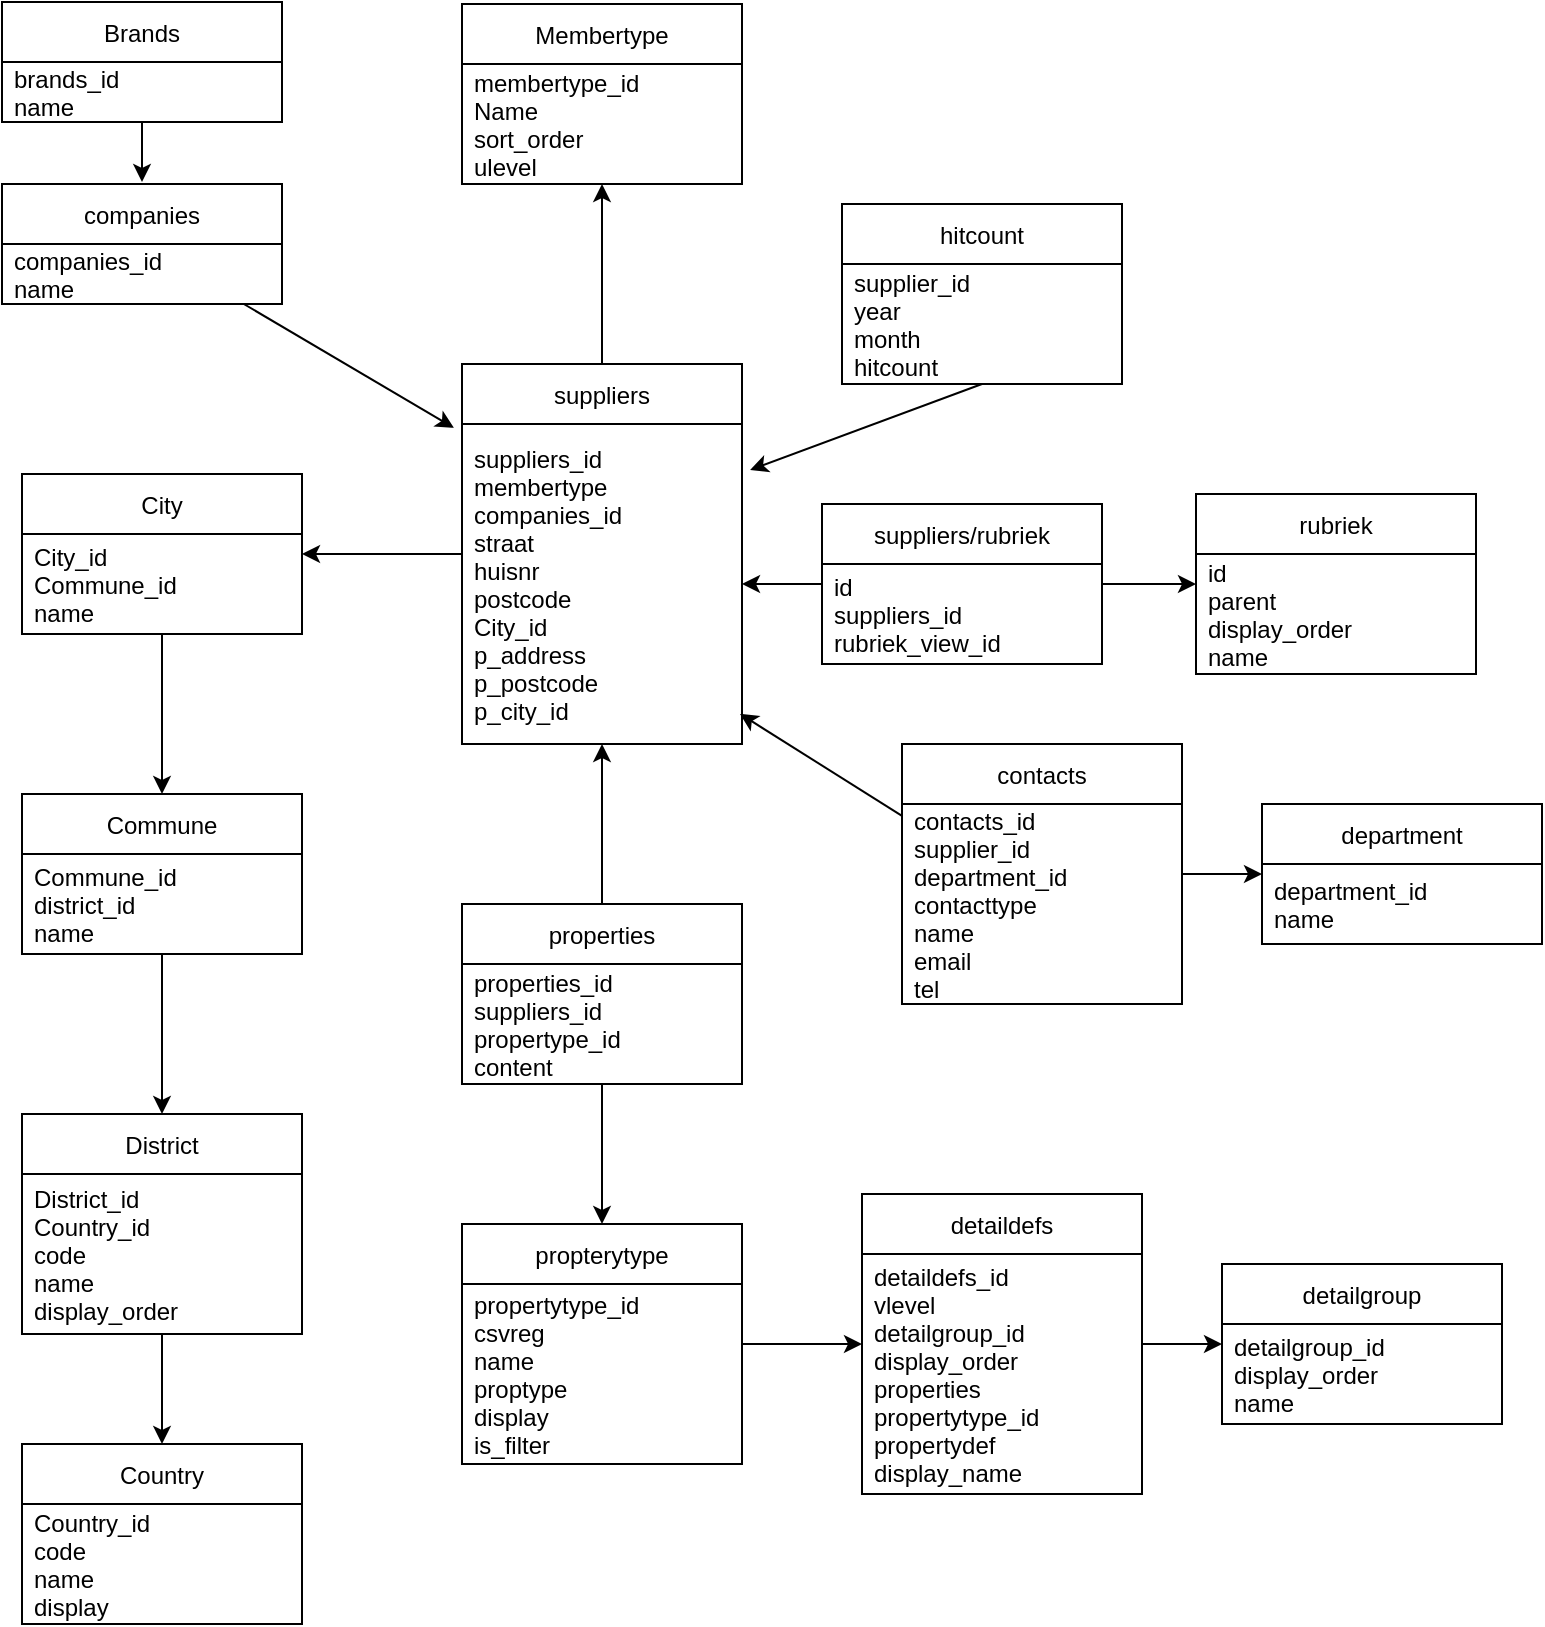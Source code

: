 <mxfile>
    <diagram id="MTHS6DNuq73N3a9GpVNP" name="Page-1">
        <mxGraphModel dx="1394" dy="782" grid="1" gridSize="10" guides="1" tooltips="1" connect="1" arrows="1" fold="1" page="1" pageScale="1" pageWidth="827" pageHeight="1169" math="0" shadow="0">
            <root>
                <mxCell id="0"/>
                <mxCell id="1" parent="0"/>
                <mxCell id="38" value="" style="edgeStyle=none;html=1;" parent="1" source="32" target="36" edge="1">
                    <mxGeometry relative="1" as="geometry"/>
                </mxCell>
                <mxCell id="49" value="" style="edgeStyle=none;html=1;" parent="1" source="32" target="47" edge="1">
                    <mxGeometry relative="1" as="geometry"/>
                </mxCell>
                <mxCell id="32" value="suppliers" style="swimlane;fontStyle=0;childLayout=stackLayout;horizontal=1;startSize=30;horizontalStack=0;resizeParent=1;resizeParentMax=0;resizeLast=0;collapsible=1;marginBottom=0;" parent="1" vertex="1">
                    <mxGeometry x="320" y="181" width="140" height="190" as="geometry"/>
                </mxCell>
                <mxCell id="33" value="suppliers_id&#10;membertype&#10;companies_id&#10;straat&#10;huisnr&#10;postcode&#10;City_id&#10;p_address&#10;p_postcode&#10;p_city_id" style="text;strokeColor=none;fillColor=none;align=left;verticalAlign=middle;spacingLeft=4;spacingRight=4;overflow=hidden;points=[[0,0.5],[1,0.5]];portConstraint=eastwest;rotatable=0;" parent="32" vertex="1">
                    <mxGeometry y="30" width="140" height="160" as="geometry"/>
                </mxCell>
                <mxCell id="36" value="Membertype" style="swimlane;fontStyle=0;childLayout=stackLayout;horizontal=1;startSize=30;horizontalStack=0;resizeParent=1;resizeParentMax=0;resizeLast=0;collapsible=1;marginBottom=0;" parent="1" vertex="1">
                    <mxGeometry x="320" y="1" width="140" height="90" as="geometry"/>
                </mxCell>
                <mxCell id="37" value="membertype_id&#10;Name&#10;sort_order&#10;ulevel" style="text;strokeColor=none;fillColor=none;align=left;verticalAlign=middle;spacingLeft=4;spacingRight=4;overflow=hidden;points=[[0,0.5],[1,0.5]];portConstraint=eastwest;rotatable=0;" parent="36" vertex="1">
                    <mxGeometry y="30" width="140" height="60" as="geometry"/>
                </mxCell>
                <mxCell id="45" value="" style="edgeStyle=none;html=1;" parent="1" source="40" target="43" edge="1">
                    <mxGeometry relative="1" as="geometry"/>
                </mxCell>
                <mxCell id="46" value="" style="edgeStyle=none;html=1;entryX=1;entryY=0.5;entryDx=0;entryDy=0;" parent="1" source="40" target="33" edge="1">
                    <mxGeometry relative="1" as="geometry"/>
                </mxCell>
                <mxCell id="40" value="suppliers/rubriek" style="swimlane;fontStyle=0;childLayout=stackLayout;horizontal=1;startSize=30;horizontalStack=0;resizeParent=1;resizeParentMax=0;resizeLast=0;collapsible=1;marginBottom=0;" parent="1" vertex="1">
                    <mxGeometry x="500" y="251" width="140" height="80" as="geometry"/>
                </mxCell>
                <mxCell id="41" value="id&#10;suppliers_id&#10;rubriek_view_id" style="text;strokeColor=none;fillColor=none;align=left;verticalAlign=middle;spacingLeft=4;spacingRight=4;overflow=hidden;points=[[0,0.5],[1,0.5]];portConstraint=eastwest;rotatable=0;" parent="40" vertex="1">
                    <mxGeometry y="30" width="140" height="50" as="geometry"/>
                </mxCell>
                <mxCell id="43" value="rubriek" style="swimlane;fontStyle=0;childLayout=stackLayout;horizontal=1;startSize=30;horizontalStack=0;resizeParent=1;resizeParentMax=0;resizeLast=0;collapsible=1;marginBottom=0;" parent="1" vertex="1">
                    <mxGeometry x="687" y="246" width="140" height="90" as="geometry"/>
                </mxCell>
                <mxCell id="44" value="id&#10;parent&#10;display_order&#10;name" style="text;strokeColor=none;fillColor=none;align=left;verticalAlign=middle;spacingLeft=4;spacingRight=4;overflow=hidden;points=[[0,0.5],[1,0.5]];portConstraint=eastwest;rotatable=0;" parent="43" vertex="1">
                    <mxGeometry y="30" width="140" height="60" as="geometry"/>
                </mxCell>
                <mxCell id="52" value="" style="edgeStyle=none;html=1;" parent="1" source="47" target="50" edge="1">
                    <mxGeometry relative="1" as="geometry"/>
                </mxCell>
                <mxCell id="47" value="City" style="swimlane;fontStyle=0;childLayout=stackLayout;horizontal=1;startSize=30;horizontalStack=0;resizeParent=1;resizeParentMax=0;resizeLast=0;collapsible=1;marginBottom=0;" parent="1" vertex="1">
                    <mxGeometry x="100" y="236" width="140" height="80" as="geometry"/>
                </mxCell>
                <mxCell id="48" value="City_id&#10;Commune_id&#10;name" style="text;strokeColor=none;fillColor=none;align=left;verticalAlign=middle;spacingLeft=4;spacingRight=4;overflow=hidden;points=[[0,0.5],[1,0.5]];portConstraint=eastwest;rotatable=0;" parent="47" vertex="1">
                    <mxGeometry y="30" width="140" height="50" as="geometry"/>
                </mxCell>
                <mxCell id="55" value="" style="edgeStyle=none;html=1;" parent="1" source="50" target="53" edge="1">
                    <mxGeometry relative="1" as="geometry"/>
                </mxCell>
                <mxCell id="50" value="Commune" style="swimlane;fontStyle=0;childLayout=stackLayout;horizontal=1;startSize=30;horizontalStack=0;resizeParent=1;resizeParentMax=0;resizeLast=0;collapsible=1;marginBottom=0;" parent="1" vertex="1">
                    <mxGeometry x="100" y="396" width="140" height="80" as="geometry"/>
                </mxCell>
                <mxCell id="51" value="Commune_id&#10;district_id&#10;name" style="text;strokeColor=none;fillColor=none;align=left;verticalAlign=middle;spacingLeft=4;spacingRight=4;overflow=hidden;points=[[0,0.5],[1,0.5]];portConstraint=eastwest;rotatable=0;" parent="50" vertex="1">
                    <mxGeometry y="30" width="140" height="50" as="geometry"/>
                </mxCell>
                <mxCell id="60" value="" style="edgeStyle=none;html=1;" parent="1" source="53" target="58" edge="1">
                    <mxGeometry relative="1" as="geometry"/>
                </mxCell>
                <mxCell id="53" value="District" style="swimlane;fontStyle=0;childLayout=stackLayout;horizontal=1;startSize=30;horizontalStack=0;resizeParent=1;resizeParentMax=0;resizeLast=0;collapsible=1;marginBottom=0;" parent="1" vertex="1">
                    <mxGeometry x="100" y="556" width="140" height="110" as="geometry"/>
                </mxCell>
                <mxCell id="54" value="District_id&#10;Country_id&#10;code&#10;name&#10;display_order" style="text;strokeColor=none;fillColor=none;align=left;verticalAlign=middle;spacingLeft=4;spacingRight=4;overflow=hidden;points=[[0,0.5],[1,0.5]];portConstraint=eastwest;rotatable=0;" parent="53" vertex="1">
                    <mxGeometry y="30" width="140" height="80" as="geometry"/>
                </mxCell>
                <mxCell id="58" value="Country" style="swimlane;fontStyle=0;childLayout=stackLayout;horizontal=1;startSize=30;horizontalStack=0;resizeParent=1;resizeParentMax=0;resizeLast=0;collapsible=1;marginBottom=0;" parent="1" vertex="1">
                    <mxGeometry x="100" y="721" width="140" height="90" as="geometry"/>
                </mxCell>
                <mxCell id="59" value="Country_id&#10;code&#10;name&#10;display" style="text;strokeColor=none;fillColor=none;align=left;verticalAlign=middle;spacingLeft=4;spacingRight=4;overflow=hidden;points=[[0,0.5],[1,0.5]];portConstraint=eastwest;rotatable=0;" parent="58" vertex="1">
                    <mxGeometry y="30" width="140" height="60" as="geometry"/>
                </mxCell>
                <mxCell id="66" value="" style="edgeStyle=none;html=1;" parent="1" source="63" target="33" edge="1">
                    <mxGeometry relative="1" as="geometry"/>
                </mxCell>
                <mxCell id="69" value="" style="edgeStyle=none;html=1;" parent="1" source="63" target="67" edge="1">
                    <mxGeometry relative="1" as="geometry"/>
                </mxCell>
                <mxCell id="63" value="properties" style="swimlane;fontStyle=0;childLayout=stackLayout;horizontal=1;startSize=30;horizontalStack=0;resizeParent=1;resizeParentMax=0;resizeLast=0;collapsible=1;marginBottom=0;" parent="1" vertex="1">
                    <mxGeometry x="320" y="451" width="140" height="90" as="geometry"/>
                </mxCell>
                <mxCell id="64" value="properties_id&#10;suppliers_id&#10;propertype_id&#10;content" style="text;strokeColor=none;fillColor=none;align=left;verticalAlign=middle;spacingLeft=4;spacingRight=4;overflow=hidden;points=[[0,0.5],[1,0.5]];portConstraint=eastwest;rotatable=0;" parent="63" vertex="1">
                    <mxGeometry y="30" width="140" height="60" as="geometry"/>
                </mxCell>
                <mxCell id="86" value="" style="edgeStyle=none;html=1;" parent="1" source="67" target="84" edge="1">
                    <mxGeometry relative="1" as="geometry"/>
                </mxCell>
                <mxCell id="67" value="propterytype" style="swimlane;fontStyle=0;childLayout=stackLayout;horizontal=1;startSize=30;horizontalStack=0;resizeParent=1;resizeParentMax=0;resizeLast=0;collapsible=1;marginBottom=0;" parent="1" vertex="1">
                    <mxGeometry x="320" y="611" width="140" height="120" as="geometry"/>
                </mxCell>
                <mxCell id="68" value="propertytype_id&#10;csvreg&#10;name&#10;proptype&#10;display&#10;is_filter" style="text;strokeColor=none;fillColor=none;align=left;verticalAlign=middle;spacingLeft=4;spacingRight=4;overflow=hidden;points=[[0,0.5],[1,0.5]];portConstraint=eastwest;rotatable=0;" parent="67" vertex="1">
                    <mxGeometry y="30" width="140" height="90" as="geometry"/>
                </mxCell>
                <mxCell id="70" value="hitcount" style="swimlane;fontStyle=0;childLayout=stackLayout;horizontal=1;startSize=30;horizontalStack=0;resizeParent=1;resizeParentMax=0;resizeLast=0;collapsible=1;marginBottom=0;" parent="1" vertex="1">
                    <mxGeometry x="510" y="101" width="140" height="90" as="geometry"/>
                </mxCell>
                <mxCell id="71" value="supplier_id&#10;year&#10;month&#10;hitcount" style="text;strokeColor=none;fillColor=none;align=left;verticalAlign=middle;spacingLeft=4;spacingRight=4;overflow=hidden;points=[[0,0.5],[1,0.5]];portConstraint=eastwest;rotatable=0;" parent="70" vertex="1">
                    <mxGeometry y="30" width="140" height="60" as="geometry"/>
                </mxCell>
                <mxCell id="74" value="" style="endArrow=classic;html=1;exitX=0.5;exitY=1;exitDx=0;exitDy=0;exitPerimeter=0;entryX=1.029;entryY=0.144;entryDx=0;entryDy=0;entryPerimeter=0;" parent="1" source="71" target="33" edge="1">
                    <mxGeometry width="50" height="50" relative="1" as="geometry">
                        <mxPoint x="590" y="481" as="sourcePoint"/>
                        <mxPoint x="640" y="431" as="targetPoint"/>
                    </mxGeometry>
                </mxCell>
                <mxCell id="83" value="" style="edgeStyle=none;html=1;" parent="1" source="75" target="81" edge="1">
                    <mxGeometry relative="1" as="geometry"/>
                </mxCell>
                <mxCell id="75" value="contacts" style="swimlane;fontStyle=0;childLayout=stackLayout;horizontal=1;startSize=30;horizontalStack=0;resizeParent=1;resizeParentMax=0;resizeLast=0;collapsible=1;marginBottom=0;" parent="1" vertex="1">
                    <mxGeometry x="540" y="371" width="140" height="130" as="geometry"/>
                </mxCell>
                <mxCell id="76" value="contacts_id&#10;supplier_id&#10;department_id&#10;contacttype&#10;name&#10;email&#10;tel" style="text;strokeColor=none;fillColor=none;align=left;verticalAlign=middle;spacingLeft=4;spacingRight=4;overflow=hidden;points=[[0,0.5],[1,0.5]];portConstraint=eastwest;rotatable=0;" parent="75" vertex="1">
                    <mxGeometry y="30" width="140" height="100" as="geometry"/>
                </mxCell>
                <mxCell id="79" value="" style="edgeStyle=none;html=1;entryX=0.993;entryY=0.906;entryDx=0;entryDy=0;entryPerimeter=0;" parent="1" source="76" target="33" edge="1">
                    <mxGeometry relative="1" as="geometry"/>
                </mxCell>
                <mxCell id="81" value="department" style="swimlane;fontStyle=0;childLayout=stackLayout;horizontal=1;startSize=30;horizontalStack=0;resizeParent=1;resizeParentMax=0;resizeLast=0;collapsible=1;marginBottom=0;" parent="1" vertex="1">
                    <mxGeometry x="720" y="401" width="140" height="70" as="geometry"/>
                </mxCell>
                <mxCell id="82" value="department_id&#10;name" style="text;strokeColor=none;fillColor=none;align=left;verticalAlign=middle;spacingLeft=4;spacingRight=4;overflow=hidden;points=[[0,0.5],[1,0.5]];portConstraint=eastwest;rotatable=0;" parent="81" vertex="1">
                    <mxGeometry y="30" width="140" height="40" as="geometry"/>
                </mxCell>
                <mxCell id="89" value="" style="edgeStyle=none;html=1;" parent="1" source="84" target="87" edge="1">
                    <mxGeometry relative="1" as="geometry"/>
                </mxCell>
                <mxCell id="84" value="detaildefs" style="swimlane;fontStyle=0;childLayout=stackLayout;horizontal=1;startSize=30;horizontalStack=0;resizeParent=1;resizeParentMax=0;resizeLast=0;collapsible=1;marginBottom=0;" parent="1" vertex="1">
                    <mxGeometry x="520" y="596" width="140" height="150" as="geometry"/>
                </mxCell>
                <mxCell id="85" value="detaildefs_id&#10;vlevel&#10;detailgroup_id&#10;display_order&#10;properties&#10;propertytype_id&#10;propertydef&#10;display_name" style="text;strokeColor=none;fillColor=none;align=left;verticalAlign=middle;spacingLeft=4;spacingRight=4;overflow=hidden;points=[[0,0.5],[1,0.5]];portConstraint=eastwest;rotatable=0;" parent="84" vertex="1">
                    <mxGeometry y="30" width="140" height="120" as="geometry"/>
                </mxCell>
                <mxCell id="87" value="detailgroup" style="swimlane;fontStyle=0;childLayout=stackLayout;horizontal=1;startSize=30;horizontalStack=0;resizeParent=1;resizeParentMax=0;resizeLast=0;collapsible=1;marginBottom=0;" parent="1" vertex="1">
                    <mxGeometry x="700" y="631" width="140" height="80" as="geometry"/>
                </mxCell>
                <mxCell id="88" value="detailgroup_id&#10;display_order&#10;name" style="text;strokeColor=none;fillColor=none;align=left;verticalAlign=middle;spacingLeft=4;spacingRight=4;overflow=hidden;points=[[0,0.5],[1,0.5]];portConstraint=eastwest;rotatable=0;" parent="87" vertex="1">
                    <mxGeometry y="30" width="140" height="50" as="geometry"/>
                </mxCell>
                <mxCell id="99" value="" style="edgeStyle=none;html=1;" parent="1" source="93" edge="1">
                    <mxGeometry relative="1" as="geometry">
                        <mxPoint x="160" y="90" as="targetPoint"/>
                    </mxGeometry>
                </mxCell>
                <mxCell id="93" value="Brands" style="swimlane;fontStyle=0;childLayout=stackLayout;horizontal=1;startSize=30;horizontalStack=0;resizeParent=1;resizeParentMax=0;resizeLast=0;collapsible=1;marginBottom=0;" parent="1" vertex="1">
                    <mxGeometry x="90" width="140" height="60" as="geometry"/>
                </mxCell>
                <mxCell id="94" value="brands_id&#10;name" style="text;strokeColor=none;fillColor=none;align=left;verticalAlign=middle;spacingLeft=4;spacingRight=4;overflow=hidden;points=[[0,0.5],[1,0.5]];portConstraint=eastwest;rotatable=0;" parent="93" vertex="1">
                    <mxGeometry y="30" width="140" height="30" as="geometry"/>
                </mxCell>
                <mxCell id="101" value="" style="edgeStyle=none;html=1;entryX=-0.029;entryY=0.168;entryDx=0;entryDy=0;entryPerimeter=0;" parent="1" source="97" target="32" edge="1">
                    <mxGeometry relative="1" as="geometry"/>
                </mxCell>
                <mxCell id="97" value="companies" style="swimlane;fontStyle=0;childLayout=stackLayout;horizontal=1;startSize=30;horizontalStack=0;resizeParent=1;resizeParentMax=0;resizeLast=0;collapsible=1;marginBottom=0;" parent="1" vertex="1">
                    <mxGeometry x="90" y="91" width="140" height="60" as="geometry"/>
                </mxCell>
                <mxCell id="98" value="companies_id&#10;name" style="text;strokeColor=none;fillColor=none;align=left;verticalAlign=middle;spacingLeft=4;spacingRight=4;overflow=hidden;points=[[0,0.5],[1,0.5]];portConstraint=eastwest;rotatable=0;" parent="97" vertex="1">
                    <mxGeometry y="30" width="140" height="30" as="geometry"/>
                </mxCell>
            </root>
        </mxGraphModel>
    </diagram>
</mxfile>